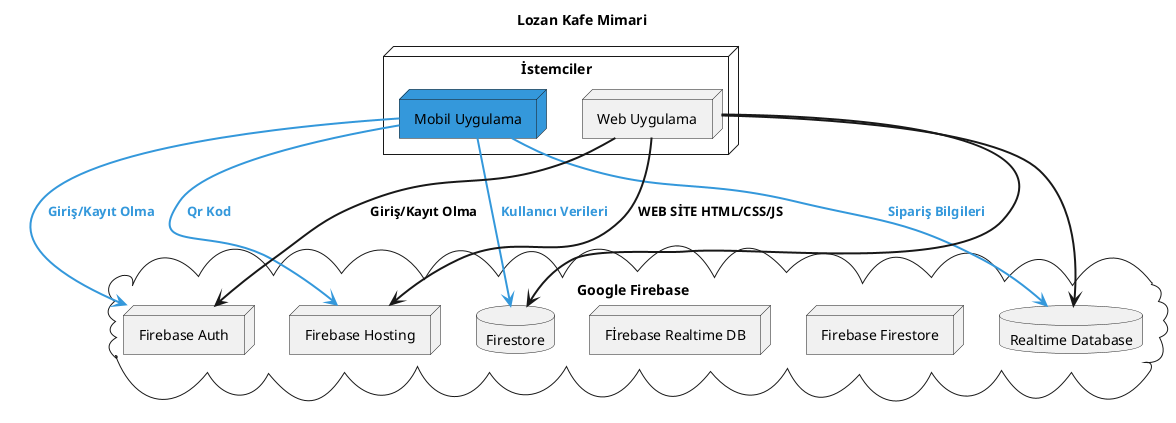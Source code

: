 @startuml mimari lozan kafe 

title Lozan Kafe Mimari 

node "İstemciler"{
    node "Mobil Uygulama" as Mobile #3498DB
    node "Web Uygulama" as Web
}

cloud "Google Firebase" {
    node "Firebase Hosting" as Hosting
    node "Firebase Firestore"
    node "Fİrebase Realtime DB"
    node "Firebase Auth"
    database "Firestore"
    database "Realtime Database"
}

Mobile ===> Hosting #3498DB : <b> <color:3498DB > Qr Kod </color> </b>
Mobile ===> "Firebase Auth" #3498DB : <b> <color:3498DB> Giriş/Kayıt Olma </color> </b>
Mobile ===> "Firestore" #3498DB : <b> <color:3498DB> Kullanıcı Verileri </color> </b>
Mobile ===> "Realtime Database" #3498DB : <b> <color:3498DB> Sipariş Bilgileri </color> </b>

Web ===> Hosting : <b> WEB SİTE HTML/CSS/JS </b>
Web ===> "Firebase Auth" : <b> Giriş/Kayıt Olma </b>
Web ===> "Firestore"
Web ===> "Realtime Database"

@enduml